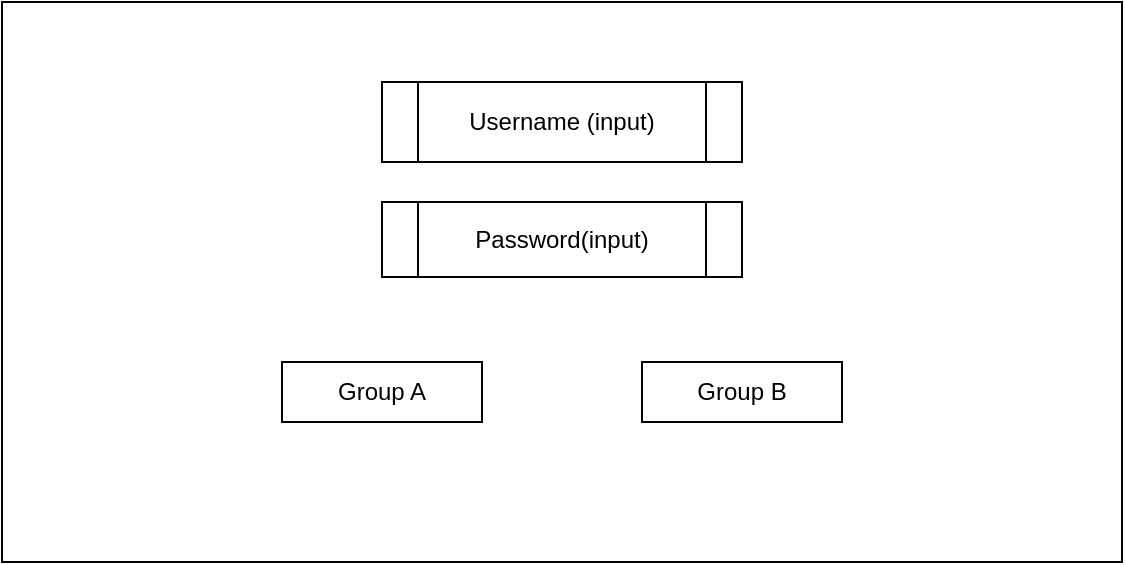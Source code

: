 <mxfile version="15.8.2" type="device"><diagram id="mvdH1uuxh2wMTjYiYsM6" name="Page-1"><mxGraphModel dx="2062" dy="1065" grid="1" gridSize="10" guides="1" tooltips="1" connect="1" arrows="1" fold="1" page="1" pageScale="1" pageWidth="827" pageHeight="1169" math="0" shadow="0"><root><mxCell id="0"/><mxCell id="1" parent="0"/><mxCell id="lvKDYytbOwZs1po9bllY-1" value="" style="rounded=0;whiteSpace=wrap;html=1;" vertex="1" parent="1"><mxGeometry x="120" y="80" width="560" height="280" as="geometry"/></mxCell><mxCell id="lvKDYytbOwZs1po9bllY-2" value="Username (input)" style="shape=process;whiteSpace=wrap;html=1;backgroundOutline=1;" vertex="1" parent="1"><mxGeometry x="310" y="120" width="180" height="40" as="geometry"/></mxCell><mxCell id="lvKDYytbOwZs1po9bllY-3" value="Password(input)" style="shape=process;whiteSpace=wrap;html=1;backgroundOutline=1;" vertex="1" parent="1"><mxGeometry x="310" y="180" width="180" height="37.5" as="geometry"/></mxCell><mxCell id="lvKDYytbOwZs1po9bllY-7" value="Group A" style="rounded=0;whiteSpace=wrap;html=1;" vertex="1" parent="1"><mxGeometry x="260" y="260" width="100" height="30" as="geometry"/></mxCell><mxCell id="lvKDYytbOwZs1po9bllY-8" value="Group B" style="rounded=0;whiteSpace=wrap;html=1;" vertex="1" parent="1"><mxGeometry x="440" y="260" width="100" height="30" as="geometry"/></mxCell></root></mxGraphModel></diagram></mxfile>